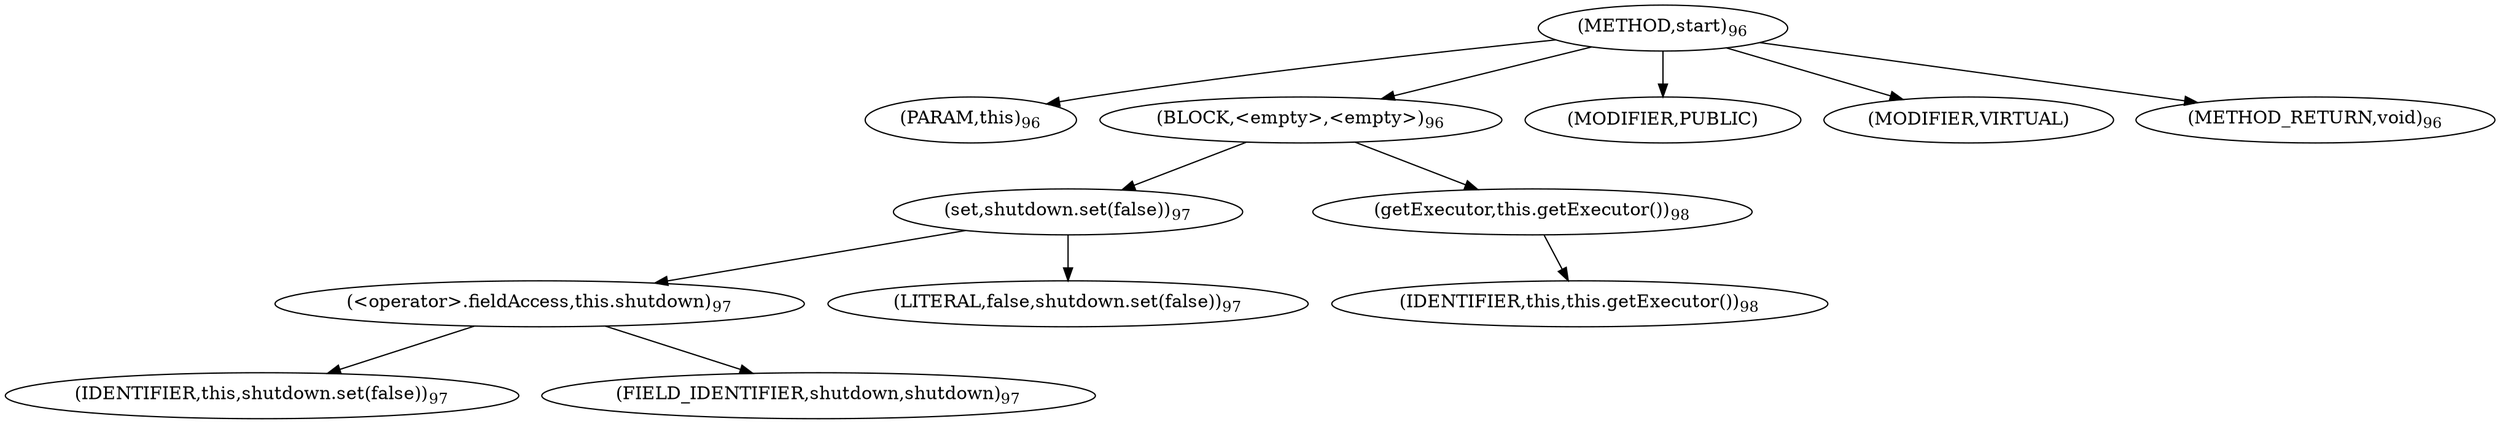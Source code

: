 digraph "start" {  
"246" [label = <(METHOD,start)<SUB>96</SUB>> ]
"25" [label = <(PARAM,this)<SUB>96</SUB>> ]
"247" [label = <(BLOCK,&lt;empty&gt;,&lt;empty&gt;)<SUB>96</SUB>> ]
"248" [label = <(set,shutdown.set(false))<SUB>97</SUB>> ]
"249" [label = <(&lt;operator&gt;.fieldAccess,this.shutdown)<SUB>97</SUB>> ]
"250" [label = <(IDENTIFIER,this,shutdown.set(false))<SUB>97</SUB>> ]
"251" [label = <(FIELD_IDENTIFIER,shutdown,shutdown)<SUB>97</SUB>> ]
"252" [label = <(LITERAL,false,shutdown.set(false))<SUB>97</SUB>> ]
"253" [label = <(getExecutor,this.getExecutor())<SUB>98</SUB>> ]
"24" [label = <(IDENTIFIER,this,this.getExecutor())<SUB>98</SUB>> ]
"254" [label = <(MODIFIER,PUBLIC)> ]
"255" [label = <(MODIFIER,VIRTUAL)> ]
"256" [label = <(METHOD_RETURN,void)<SUB>96</SUB>> ]
  "246" -> "25" 
  "246" -> "247" 
  "246" -> "254" 
  "246" -> "255" 
  "246" -> "256" 
  "247" -> "248" 
  "247" -> "253" 
  "248" -> "249" 
  "248" -> "252" 
  "249" -> "250" 
  "249" -> "251" 
  "253" -> "24" 
}
